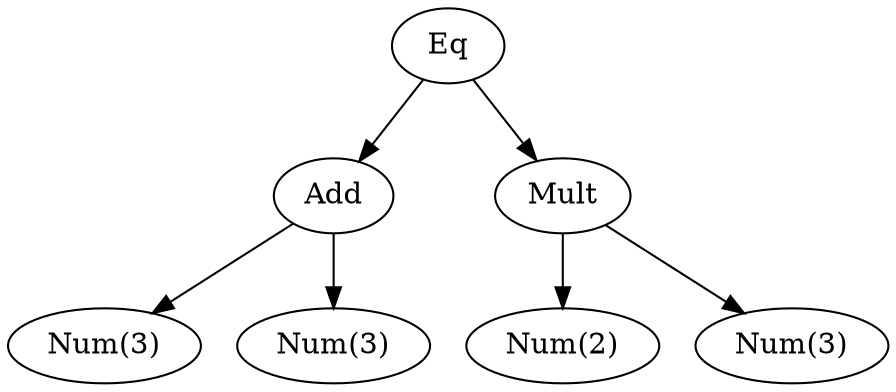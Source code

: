 digraph {
    three1[label="Num(3)" class="value"]
    three2[label="Num(3)" class="value"]
    add[label="Add" class="operator"]
    add -> three1
    add -> three2

    two[label="Num(2)" class="value"]
    three3[label="Num(3)" class="value"]
    mult[label="Mult" class="operator"]
    mult -> three3
    mult -> two

    eq[label="Eq" class="operator"]
    eq -> add
    eq -> mult
}
